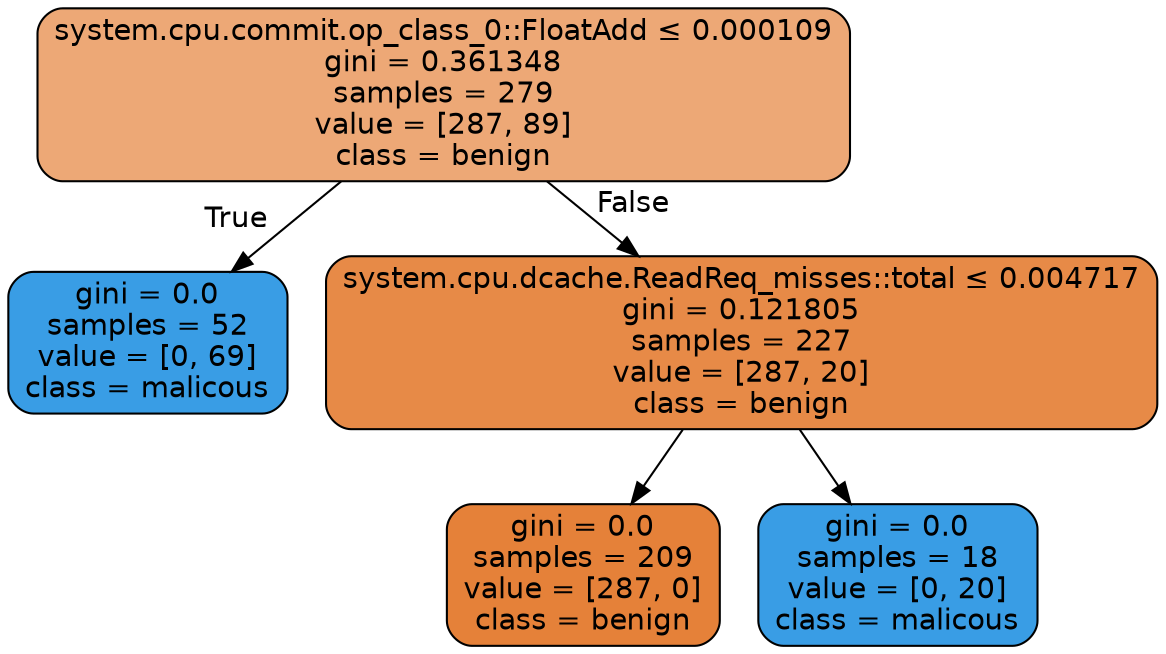 digraph Tree {
node [shape=box, style="filled, rounded", color="black", fontname=helvetica] ;
edge [fontname=helvetica] ;
0 [label=<system.cpu.commit.op_class_0::FloatAdd &le; 0.000109<br/>gini = 0.361348<br/>samples = 279<br/>value = [287, 89]<br/>class = benign>, fillcolor="#eda876"] ;
1 [label=<gini = 0.0<br/>samples = 52<br/>value = [0, 69]<br/>class = malicous>, fillcolor="#399de5"] ;
0 -> 1 [labeldistance=2.5, labelangle=45, headlabel="True"] ;
2 [label=<system.cpu.dcache.ReadReq_misses::total &le; 0.004717<br/>gini = 0.121805<br/>samples = 227<br/>value = [287, 20]<br/>class = benign>, fillcolor="#e78a47"] ;
0 -> 2 [labeldistance=2.5, labelangle=-45, headlabel="False"] ;
3 [label=<gini = 0.0<br/>samples = 209<br/>value = [287, 0]<br/>class = benign>, fillcolor="#e58139"] ;
2 -> 3 ;
4 [label=<gini = 0.0<br/>samples = 18<br/>value = [0, 20]<br/>class = malicous>, fillcolor="#399de5"] ;
2 -> 4 ;
}
